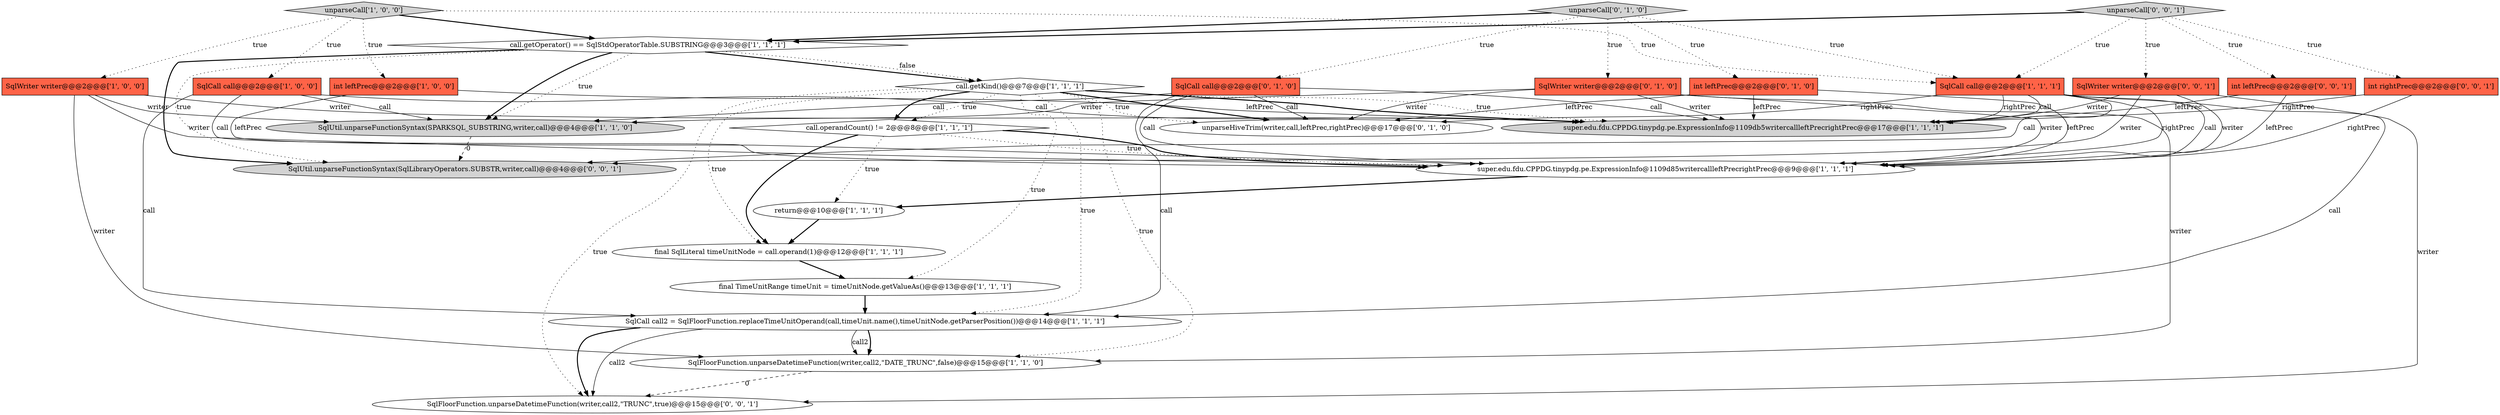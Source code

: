 digraph {
13 [style = filled, label = "SqlCall call@@@2@@@['1', '1', '1']", fillcolor = tomato, shape = box image = "AAA0AAABBB1BBB"];
0 [style = filled, label = "int leftPrec@@@2@@@['1', '0', '0']", fillcolor = tomato, shape = box image = "AAA0AAABBB1BBB"];
10 [style = filled, label = "call.getOperator() == SqlStdOperatorTable.SUBSTRING@@@3@@@['1', '1', '1']", fillcolor = white, shape = diamond image = "AAA0AAABBB1BBB"];
2 [style = filled, label = "final SqlLiteral timeUnitNode = call.operand(1)@@@12@@@['1', '1', '1']", fillcolor = white, shape = ellipse image = "AAA0AAABBB1BBB"];
3 [style = filled, label = "SqlWriter writer@@@2@@@['1', '0', '0']", fillcolor = tomato, shape = box image = "AAA0AAABBB1BBB"];
5 [style = filled, label = "SqlUtil.unparseFunctionSyntax(SPARKSQL_SUBSTRING,writer,call)@@@4@@@['1', '1', '0']", fillcolor = lightgray, shape = ellipse image = "AAA0AAABBB1BBB"];
25 [style = filled, label = "SqlUtil.unparseFunctionSyntax(SqlLibraryOperators.SUBSTR,writer,call)@@@4@@@['0', '0', '1']", fillcolor = lightgray, shape = ellipse image = "AAA0AAABBB3BBB"];
11 [style = filled, label = "call.getKind()@@@7@@@['1', '1', '1']", fillcolor = white, shape = diamond image = "AAA0AAABBB1BBB"];
4 [style = filled, label = "SqlCall call@@@2@@@['1', '0', '0']", fillcolor = tomato, shape = box image = "AAA0AAABBB1BBB"];
7 [style = filled, label = "SqlCall call2 = SqlFloorFunction.replaceTimeUnitOperand(call,timeUnit.name(),timeUnitNode.getParserPosition())@@@14@@@['1', '1', '1']", fillcolor = white, shape = ellipse image = "AAA0AAABBB1BBB"];
22 [style = filled, label = "SqlWriter writer@@@2@@@['0', '0', '1']", fillcolor = tomato, shape = box image = "AAA0AAABBB3BBB"];
19 [style = filled, label = "unparseHiveTrim(writer,call,leftPrec,rightPrec)@@@17@@@['0', '1', '0']", fillcolor = white, shape = ellipse image = "AAA1AAABBB2BBB"];
23 [style = filled, label = "unparseCall['0', '0', '1']", fillcolor = lightgray, shape = diamond image = "AAA0AAABBB3BBB"];
12 [style = filled, label = "SqlFloorFunction.unparseDatetimeFunction(writer,call2,\"DATE_TRUNC\",false)@@@15@@@['1', '1', '0']", fillcolor = white, shape = ellipse image = "AAA0AAABBB1BBB"];
16 [style = filled, label = "SqlWriter writer@@@2@@@['0', '1', '0']", fillcolor = tomato, shape = box image = "AAA0AAABBB2BBB"];
15 [style = filled, label = "final TimeUnitRange timeUnit = timeUnitNode.getValueAs()@@@13@@@['1', '1', '1']", fillcolor = white, shape = ellipse image = "AAA0AAABBB1BBB"];
26 [style = filled, label = "SqlFloorFunction.unparseDatetimeFunction(writer,call2,\"TRUNC\",true)@@@15@@@['0', '0', '1']", fillcolor = white, shape = ellipse image = "AAA0AAABBB3BBB"];
14 [style = filled, label = "super.edu.fdu.CPPDG.tinypdg.pe.ExpressionInfo@1109db5writercallleftPrecrightPrec@@@17@@@['1', '1', '1']", fillcolor = lightgray, shape = ellipse image = "AAA0AAABBB1BBB"];
1 [style = filled, label = "return@@@10@@@['1', '1', '1']", fillcolor = white, shape = ellipse image = "AAA0AAABBB1BBB"];
8 [style = filled, label = "super.edu.fdu.CPPDG.tinypdg.pe.ExpressionInfo@1109d85writercallleftPrecrightPrec@@@9@@@['1', '1', '1']", fillcolor = white, shape = ellipse image = "AAA0AAABBB1BBB"];
20 [style = filled, label = "unparseCall['0', '1', '0']", fillcolor = lightgray, shape = diamond image = "AAA0AAABBB2BBB"];
24 [style = filled, label = "int leftPrec@@@2@@@['0', '0', '1']", fillcolor = tomato, shape = box image = "AAA0AAABBB3BBB"];
6 [style = filled, label = "unparseCall['1', '0', '0']", fillcolor = lightgray, shape = diamond image = "AAA0AAABBB1BBB"];
9 [style = filled, label = "call.operandCount() != 2@@@8@@@['1', '1', '1']", fillcolor = white, shape = diamond image = "AAA0AAABBB1BBB"];
21 [style = filled, label = "int rightPrec@@@2@@@['0', '0', '1']", fillcolor = tomato, shape = box image = "AAA0AAABBB3BBB"];
17 [style = filled, label = "SqlCall call@@@2@@@['0', '1', '0']", fillcolor = tomato, shape = box image = "AAA0AAABBB2BBB"];
18 [style = filled, label = "int leftPrec@@@2@@@['0', '1', '0']", fillcolor = tomato, shape = box image = "AAA0AAABBB2BBB"];
17->7 [style = solid, label="call"];
12->26 [style = dashed, label="0"];
11->9 [style = dotted, label="true"];
9->8 [style = dotted, label="true"];
11->2 [style = dotted, label="true"];
3->8 [style = solid, label="writer"];
20->10 [style = bold, label=""];
11->12 [style = dotted, label="true"];
6->10 [style = bold, label=""];
4->7 [style = solid, label="call"];
23->10 [style = bold, label=""];
0->14 [style = solid, label="leftPrec"];
16->14 [style = solid, label="writer"];
20->18 [style = dotted, label="true"];
13->8 [style = solid, label="rightPrec"];
9->2 [style = bold, label=""];
9->1 [style = dotted, label="true"];
24->8 [style = solid, label="leftPrec"];
20->17 [style = dotted, label="true"];
23->24 [style = dotted, label="true"];
11->9 [style = bold, label=""];
7->26 [style = bold, label=""];
11->7 [style = dotted, label="true"];
10->11 [style = bold, label=""];
10->25 [style = bold, label=""];
20->16 [style = dotted, label="true"];
15->7 [style = bold, label=""];
18->8 [style = solid, label="leftPrec"];
4->5 [style = solid, label="call"];
7->26 [style = solid, label="call2"];
13->19 [style = solid, label="rightPrec"];
11->14 [style = bold, label=""];
22->8 [style = solid, label="writer"];
16->12 [style = solid, label="writer"];
3->5 [style = solid, label="writer"];
13->14 [style = solid, label="rightPrec"];
18->19 [style = solid, label="leftPrec"];
22->26 [style = solid, label="writer"];
6->4 [style = dotted, label="true"];
13->14 [style = solid, label="call"];
6->0 [style = dotted, label="true"];
6->13 [style = dotted, label="true"];
23->22 [style = dotted, label="true"];
8->1 [style = bold, label=""];
7->12 [style = bold, label=""];
21->14 [style = solid, label="rightPrec"];
0->8 [style = solid, label="leftPrec"];
11->14 [style = dotted, label="true"];
11->19 [style = dotted, label="true"];
10->25 [style = dotted, label="true"];
23->13 [style = dotted, label="true"];
23->21 [style = dotted, label="true"];
7->12 [style = solid, label="call2"];
18->14 [style = solid, label="leftPrec"];
13->25 [style = solid, label="call"];
11->19 [style = bold, label=""];
17->8 [style = solid, label="call"];
5->25 [style = dashed, label="0"];
4->14 [style = solid, label="call"];
6->3 [style = dotted, label="true"];
16->8 [style = solid, label="writer"];
11->15 [style = dotted, label="true"];
24->14 [style = solid, label="leftPrec"];
20->13 [style = dotted, label="true"];
16->19 [style = solid, label="writer"];
17->19 [style = solid, label="call"];
11->26 [style = dotted, label="true"];
22->25 [style = solid, label="writer"];
21->8 [style = solid, label="rightPrec"];
17->14 [style = solid, label="call"];
17->5 [style = solid, label="call"];
9->8 [style = bold, label=""];
3->14 [style = solid, label="writer"];
16->5 [style = solid, label="writer"];
10->11 [style = dotted, label="false"];
13->8 [style = solid, label="call"];
1->2 [style = bold, label=""];
10->5 [style = bold, label=""];
2->15 [style = bold, label=""];
3->12 [style = solid, label="writer"];
13->7 [style = solid, label="call"];
10->5 [style = dotted, label="true"];
4->8 [style = solid, label="call"];
22->14 [style = solid, label="writer"];
}
